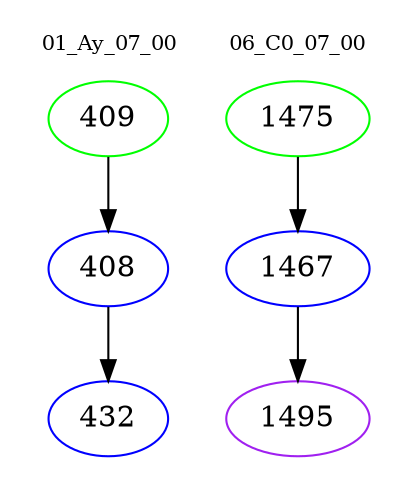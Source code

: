 digraph{
subgraph cluster_0 {
color = white
label = "01_Ay_07_00";
fontsize=10;
T0_409 [label="409", color="green"]
T0_409 -> T0_408 [color="black"]
T0_408 [label="408", color="blue"]
T0_408 -> T0_432 [color="black"]
T0_432 [label="432", color="blue"]
}
subgraph cluster_1 {
color = white
label = "06_C0_07_00";
fontsize=10;
T1_1475 [label="1475", color="green"]
T1_1475 -> T1_1467 [color="black"]
T1_1467 [label="1467", color="blue"]
T1_1467 -> T1_1495 [color="black"]
T1_1495 [label="1495", color="purple"]
}
}
